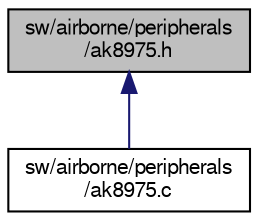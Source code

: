 digraph "sw/airborne/peripherals/ak8975.h"
{
  edge [fontname="FreeSans",fontsize="10",labelfontname="FreeSans",labelfontsize="10"];
  node [fontname="FreeSans",fontsize="10",shape=record];
  Node1 [label="sw/airborne/peripherals\l/ak8975.h",height=0.2,width=0.4,color="black", fillcolor="grey75", style="filled", fontcolor="black"];
  Node1 -> Node2 [dir="back",color="midnightblue",fontsize="10",style="solid",fontname="FreeSans"];
  Node2 [label="sw/airborne/peripherals\l/ak8975.c",height=0.2,width=0.4,color="black", fillcolor="white", style="filled",URL="$ak8975_8c.html",tooltip="Driver for the AKM AK8975 magnetometer. "];
}

